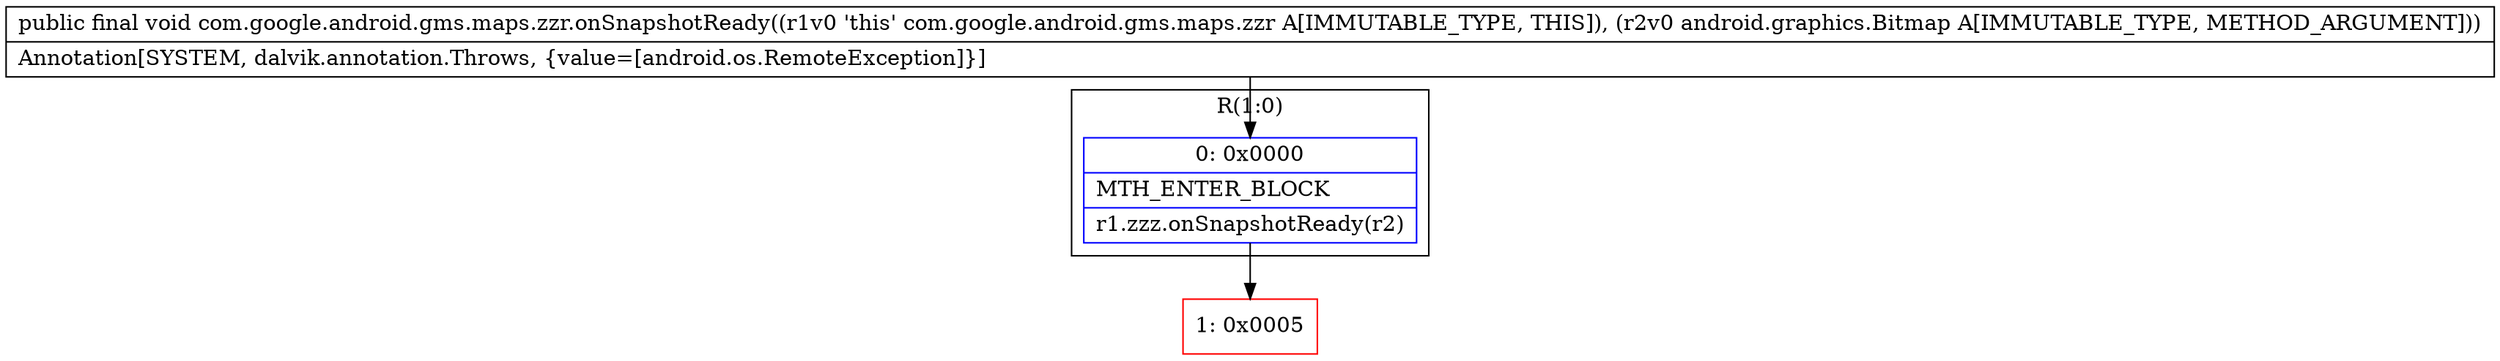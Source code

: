 digraph "CFG forcom.google.android.gms.maps.zzr.onSnapshotReady(Landroid\/graphics\/Bitmap;)V" {
subgraph cluster_Region_1011223837 {
label = "R(1:0)";
node [shape=record,color=blue];
Node_0 [shape=record,label="{0\:\ 0x0000|MTH_ENTER_BLOCK\l|r1.zzz.onSnapshotReady(r2)\l}"];
}
Node_1 [shape=record,color=red,label="{1\:\ 0x0005}"];
MethodNode[shape=record,label="{public final void com.google.android.gms.maps.zzr.onSnapshotReady((r1v0 'this' com.google.android.gms.maps.zzr A[IMMUTABLE_TYPE, THIS]), (r2v0 android.graphics.Bitmap A[IMMUTABLE_TYPE, METHOD_ARGUMENT]))  | Annotation[SYSTEM, dalvik.annotation.Throws, \{value=[android.os.RemoteException]\}]\l}"];
MethodNode -> Node_0;
Node_0 -> Node_1;
}

